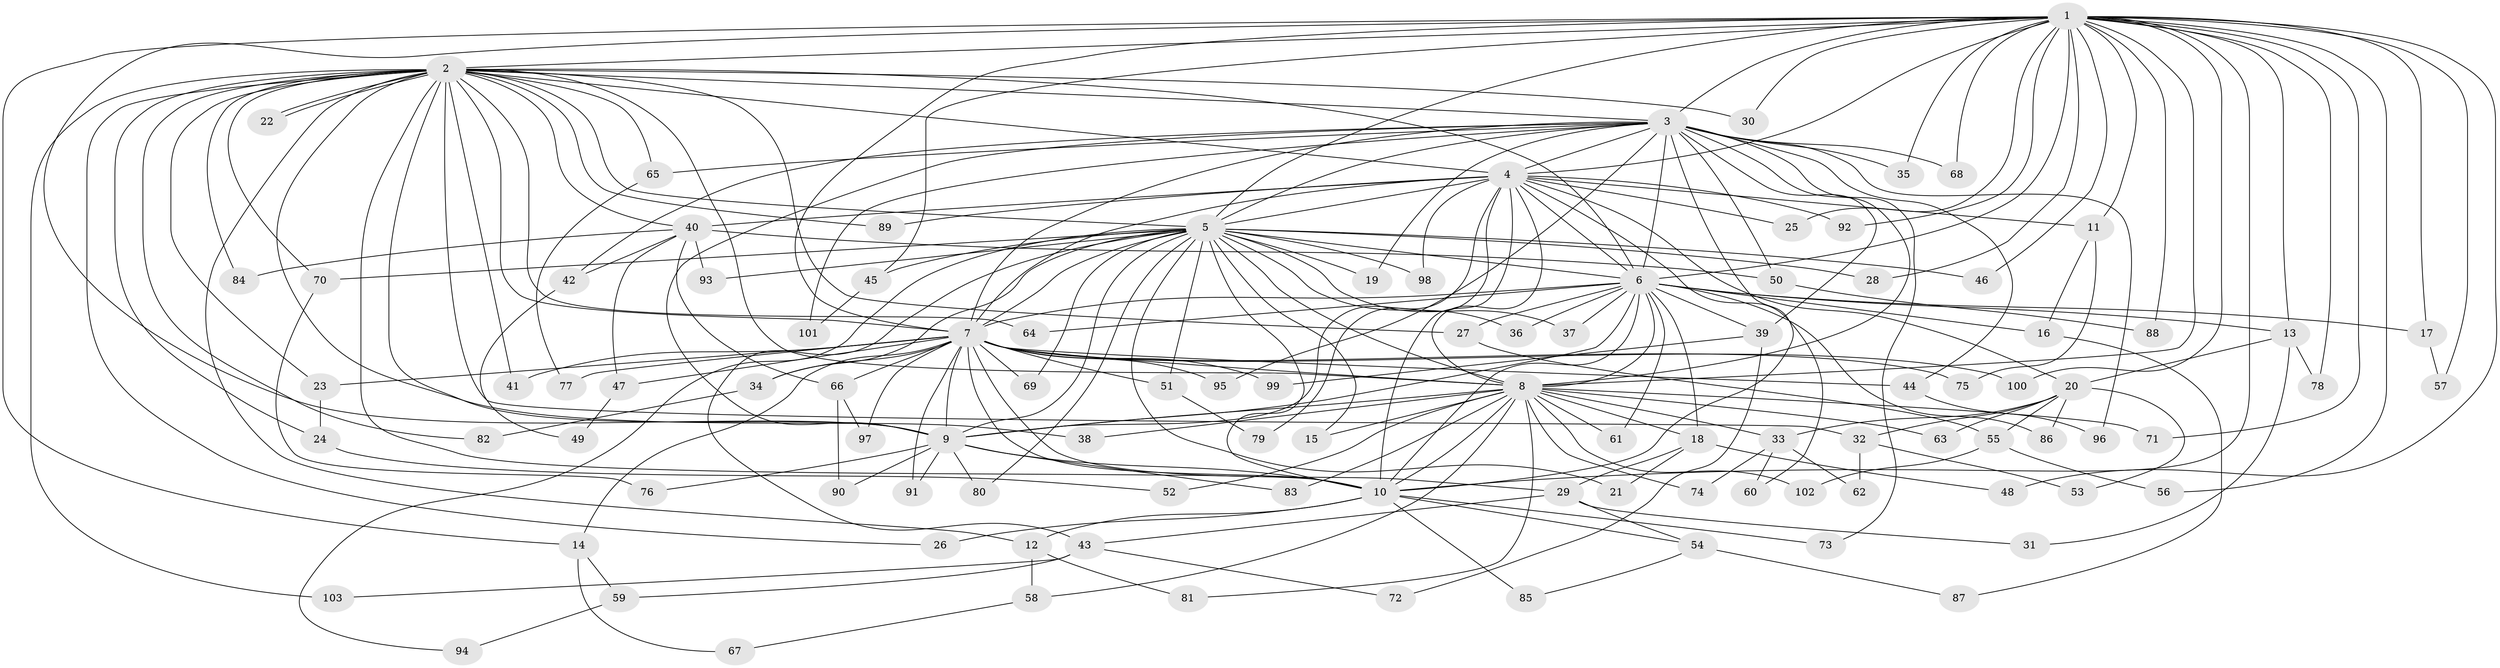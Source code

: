 // coarse degree distribution, {29: 0.012195121951219513, 40: 0.012195121951219513, 18: 0.012195121951219513, 26: 0.012195121951219513, 23: 0.012195121951219513, 21: 0.012195121951219513, 11: 0.012195121951219513, 4: 0.07317073170731707, 5: 0.036585365853658534, 2: 0.6097560975609756, 3: 0.14634146341463414, 8: 0.012195121951219513, 7: 0.024390243902439025, 1: 0.012195121951219513}
// Generated by graph-tools (version 1.1) at 2025/23/03/03/25 07:23:44]
// undirected, 103 vertices, 231 edges
graph export_dot {
graph [start="1"]
  node [color=gray90,style=filled];
  1;
  2;
  3;
  4;
  5;
  6;
  7;
  8;
  9;
  10;
  11;
  12;
  13;
  14;
  15;
  16;
  17;
  18;
  19;
  20;
  21;
  22;
  23;
  24;
  25;
  26;
  27;
  28;
  29;
  30;
  31;
  32;
  33;
  34;
  35;
  36;
  37;
  38;
  39;
  40;
  41;
  42;
  43;
  44;
  45;
  46;
  47;
  48;
  49;
  50;
  51;
  52;
  53;
  54;
  55;
  56;
  57;
  58;
  59;
  60;
  61;
  62;
  63;
  64;
  65;
  66;
  67;
  68;
  69;
  70;
  71;
  72;
  73;
  74;
  75;
  76;
  77;
  78;
  79;
  80;
  81;
  82;
  83;
  84;
  85;
  86;
  87;
  88;
  89;
  90;
  91;
  92;
  93;
  94;
  95;
  96;
  97;
  98;
  99;
  100;
  101;
  102;
  103;
  1 -- 2;
  1 -- 3;
  1 -- 4;
  1 -- 5;
  1 -- 6;
  1 -- 7;
  1 -- 8;
  1 -- 9;
  1 -- 10;
  1 -- 11;
  1 -- 13;
  1 -- 14;
  1 -- 17;
  1 -- 25;
  1 -- 28;
  1 -- 30;
  1 -- 35;
  1 -- 45;
  1 -- 46;
  1 -- 48;
  1 -- 56;
  1 -- 57;
  1 -- 68;
  1 -- 71;
  1 -- 78;
  1 -- 88;
  1 -- 92;
  1 -- 100;
  2 -- 3;
  2 -- 4;
  2 -- 5;
  2 -- 6;
  2 -- 7;
  2 -- 8;
  2 -- 9;
  2 -- 10;
  2 -- 12;
  2 -- 22;
  2 -- 22;
  2 -- 23;
  2 -- 24;
  2 -- 26;
  2 -- 27;
  2 -- 30;
  2 -- 32;
  2 -- 38;
  2 -- 40;
  2 -- 41;
  2 -- 64;
  2 -- 65;
  2 -- 70;
  2 -- 82;
  2 -- 84;
  2 -- 89;
  2 -- 103;
  3 -- 4;
  3 -- 5;
  3 -- 6;
  3 -- 7;
  3 -- 8;
  3 -- 9;
  3 -- 10;
  3 -- 19;
  3 -- 35;
  3 -- 39;
  3 -- 42;
  3 -- 44;
  3 -- 50;
  3 -- 65;
  3 -- 68;
  3 -- 73;
  3 -- 95;
  3 -- 96;
  3 -- 101;
  4 -- 5;
  4 -- 6;
  4 -- 7;
  4 -- 8;
  4 -- 9;
  4 -- 10;
  4 -- 11;
  4 -- 20;
  4 -- 25;
  4 -- 40;
  4 -- 60;
  4 -- 79;
  4 -- 89;
  4 -- 92;
  4 -- 98;
  5 -- 6;
  5 -- 7;
  5 -- 8;
  5 -- 9;
  5 -- 10;
  5 -- 15;
  5 -- 19;
  5 -- 21;
  5 -- 28;
  5 -- 34;
  5 -- 36;
  5 -- 37;
  5 -- 43;
  5 -- 45;
  5 -- 46;
  5 -- 51;
  5 -- 69;
  5 -- 70;
  5 -- 80;
  5 -- 93;
  5 -- 94;
  5 -- 98;
  6 -- 7;
  6 -- 8;
  6 -- 9;
  6 -- 10;
  6 -- 13;
  6 -- 16;
  6 -- 17;
  6 -- 18;
  6 -- 27;
  6 -- 36;
  6 -- 37;
  6 -- 39;
  6 -- 61;
  6 -- 64;
  6 -- 86;
  7 -- 8;
  7 -- 9;
  7 -- 10;
  7 -- 14;
  7 -- 23;
  7 -- 29;
  7 -- 34;
  7 -- 41;
  7 -- 44;
  7 -- 47;
  7 -- 51;
  7 -- 66;
  7 -- 69;
  7 -- 75;
  7 -- 77;
  7 -- 91;
  7 -- 95;
  7 -- 97;
  7 -- 99;
  7 -- 100;
  8 -- 9;
  8 -- 10;
  8 -- 15;
  8 -- 18;
  8 -- 33;
  8 -- 38;
  8 -- 52;
  8 -- 58;
  8 -- 61;
  8 -- 63;
  8 -- 71;
  8 -- 74;
  8 -- 81;
  8 -- 83;
  8 -- 102;
  9 -- 10;
  9 -- 76;
  9 -- 80;
  9 -- 83;
  9 -- 90;
  9 -- 91;
  10 -- 12;
  10 -- 26;
  10 -- 54;
  10 -- 73;
  10 -- 85;
  11 -- 16;
  11 -- 75;
  12 -- 58;
  12 -- 81;
  13 -- 20;
  13 -- 31;
  13 -- 78;
  14 -- 59;
  14 -- 67;
  16 -- 87;
  17 -- 57;
  18 -- 21;
  18 -- 29;
  18 -- 48;
  20 -- 32;
  20 -- 33;
  20 -- 53;
  20 -- 55;
  20 -- 63;
  20 -- 86;
  23 -- 24;
  24 -- 52;
  27 -- 55;
  29 -- 31;
  29 -- 43;
  29 -- 54;
  32 -- 53;
  32 -- 62;
  33 -- 60;
  33 -- 62;
  33 -- 74;
  34 -- 82;
  39 -- 72;
  39 -- 99;
  40 -- 42;
  40 -- 47;
  40 -- 50;
  40 -- 66;
  40 -- 84;
  40 -- 93;
  42 -- 49;
  43 -- 59;
  43 -- 72;
  43 -- 103;
  44 -- 96;
  45 -- 101;
  47 -- 49;
  50 -- 88;
  51 -- 79;
  54 -- 85;
  54 -- 87;
  55 -- 56;
  55 -- 102;
  58 -- 67;
  59 -- 94;
  65 -- 77;
  66 -- 90;
  66 -- 97;
  70 -- 76;
}
